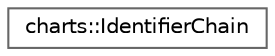 digraph "Graphical Class Hierarchy"
{
 // LATEX_PDF_SIZE
  bgcolor="transparent";
  edge [fontname=Helvetica,fontsize=10,labelfontname=Helvetica,labelfontsize=10];
  node [fontname=Helvetica,fontsize=10,shape=box,height=0.2,width=0.4];
  rankdir="LR";
  Node0 [id="Node000000",label="charts::IdentifierChain",height=0.2,width=0.4,color="grey40", fillcolor="white", style="filled",URL="$structcharts_1_1IdentifierChain.html",tooltip=" "];
}
